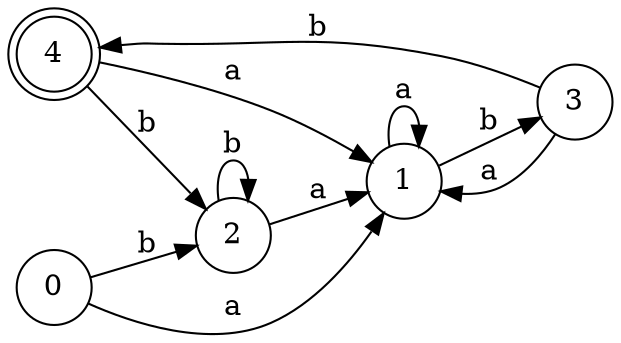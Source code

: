 digraph finite_state_machine {
	rankdir=LR size="8,5"
	node [shape=doublecircle]
	4
	node [shape=circle]
	0 -> 1 [label=a]
	node [shape=circle]
	0 -> 2 [label=b]
	node [shape=circle]
	1 -> 1 [label=a]
	node [shape=circle]
	1 -> 3 [label=b]
	node [shape=circle]
	2 -> 1 [label=a]
	node [shape=circle]
	2 -> 2 [label=b]
	node [shape=circle]
	3 -> 1 [label=a]
	node [shape=circle]
	3 -> 4 [label=b]
	node [shape=circle]
	4 -> 1 [label=a]
	node [shape=circle]
	4 -> 2 [label=b]
}
